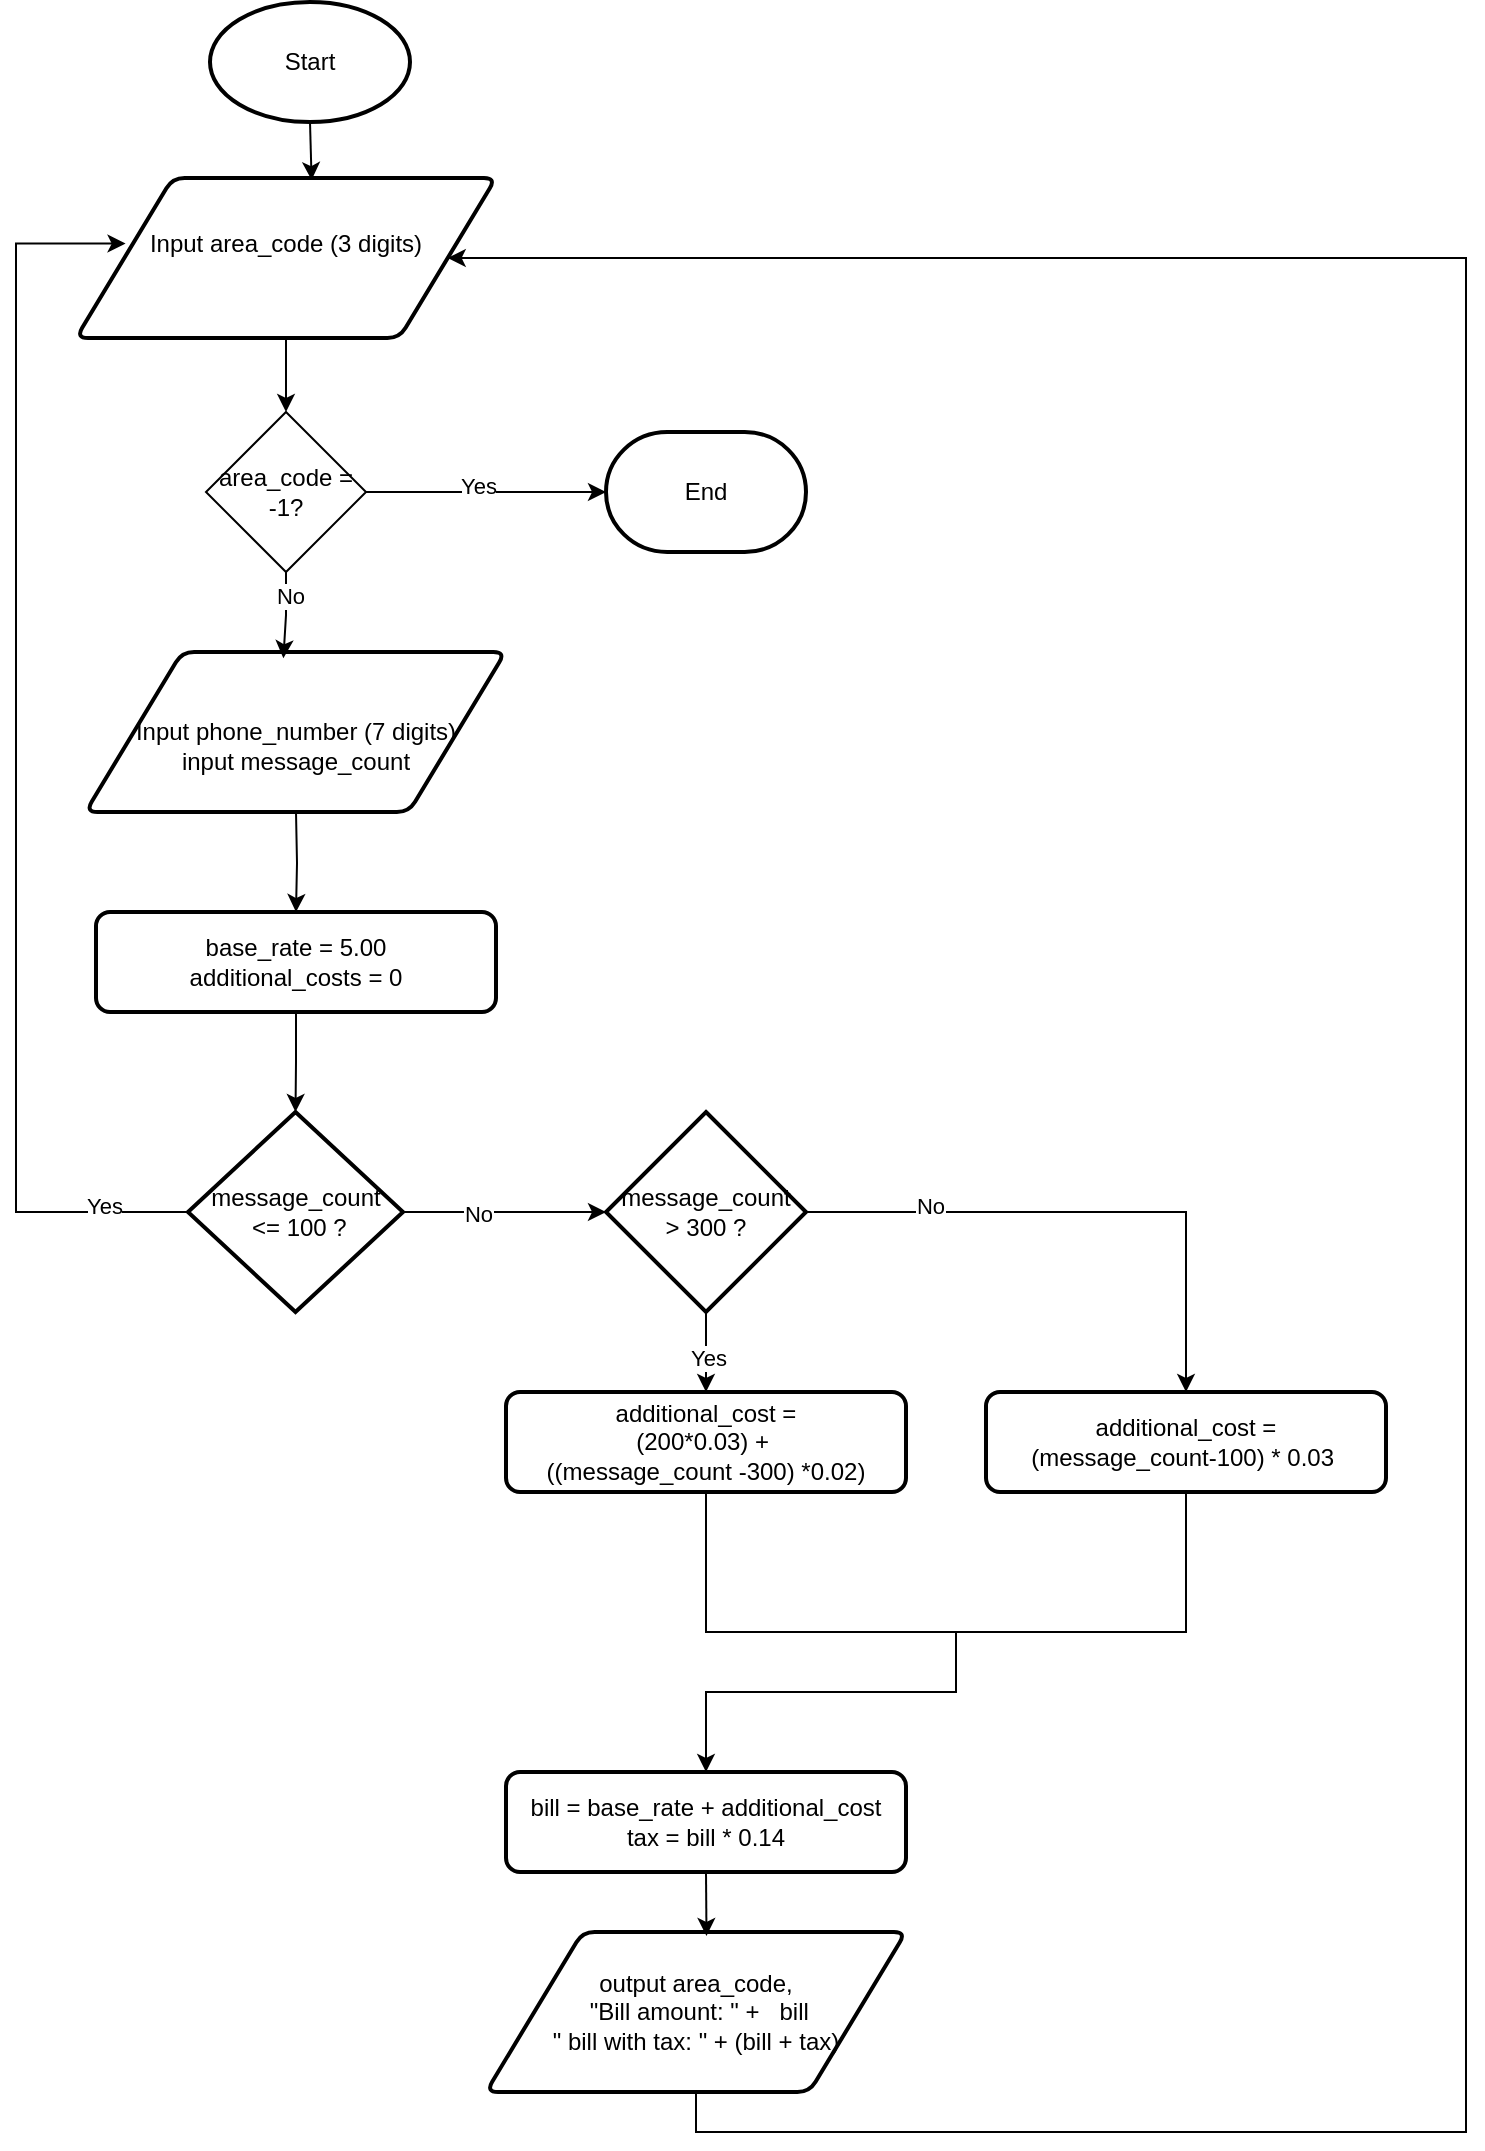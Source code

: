 <mxfile version="26.2.15">
  <diagram name="Page-1" id="yTx_vx-be0SLX69eL1uu">
    <mxGraphModel dx="1051" dy="1235" grid="1" gridSize="10" guides="1" tooltips="1" connect="1" arrows="1" fold="1" page="1" pageScale="1" pageWidth="850" pageHeight="1100" math="0" shadow="0">
      <root>
        <mxCell id="0" />
        <mxCell id="1" parent="0" />
        <mxCell id="gIEq8IxEI0WB7ZZO68Vi-1" value="Start" style="strokeWidth=2;html=1;shape=mxgraph.flowchart.start_1;whiteSpace=wrap;" vertex="1" parent="1">
          <mxGeometry x="127" y="5" width="100" height="60" as="geometry" />
        </mxCell>
        <mxCell id="gIEq8IxEI0WB7ZZO68Vi-18" style="edgeStyle=orthogonalEdgeStyle;rounded=0;orthogonalLoop=1;jettySize=auto;html=1;exitX=0.5;exitY=1;exitDx=0;exitDy=0;entryX=0.5;entryY=0;entryDx=0;entryDy=0;" edge="1" parent="1" target="gIEq8IxEI0WB7ZZO68Vi-3">
          <mxGeometry relative="1" as="geometry">
            <mxPoint x="170" y="410" as="sourcePoint" />
          </mxGeometry>
        </mxCell>
        <mxCell id="gIEq8IxEI0WB7ZZO68Vi-2" value="&lt;div&gt;&lt;br&gt;&lt;/div&gt;&lt;div&gt;Input phone_number (7 digits)&lt;/div&gt;&lt;div&gt;input message_count&lt;/div&gt;" style="shape=parallelogram;html=1;strokeWidth=2;perimeter=parallelogramPerimeter;whiteSpace=wrap;rounded=1;arcSize=12;size=0.23;" vertex="1" parent="1">
          <mxGeometry x="64.75" y="330" width="210" height="80" as="geometry" />
        </mxCell>
        <mxCell id="gIEq8IxEI0WB7ZZO68Vi-3" value="base_rate = 5.00&lt;div&gt;additional_costs = 0&lt;/div&gt;" style="rounded=1;whiteSpace=wrap;html=1;absoluteArcSize=1;arcSize=14;strokeWidth=2;" vertex="1" parent="1">
          <mxGeometry x="70" y="460" width="200" height="50" as="geometry" />
        </mxCell>
        <mxCell id="gIEq8IxEI0WB7ZZO68Vi-8" value="End" style="strokeWidth=2;html=1;shape=mxgraph.flowchart.terminator;whiteSpace=wrap;" vertex="1" parent="1">
          <mxGeometry x="325" y="220" width="100" height="60" as="geometry" />
        </mxCell>
        <mxCell id="gIEq8IxEI0WB7ZZO68Vi-20" value="message_count&lt;div&gt;&amp;nbsp;&amp;lt;=&amp;nbsp;&lt;span style=&quot;background-color: transparent; color: light-dark(rgb(0, 0, 0), rgb(255, 255, 255));&quot;&gt;100 ?&lt;/span&gt;&lt;/div&gt;" style="strokeWidth=2;html=1;shape=mxgraph.flowchart.decision;whiteSpace=wrap;" vertex="1" parent="1">
          <mxGeometry x="116" y="560" width="107.5" height="100" as="geometry" />
        </mxCell>
        <mxCell id="gIEq8IxEI0WB7ZZO68Vi-79" style="edgeStyle=orthogonalEdgeStyle;rounded=0;orthogonalLoop=1;jettySize=auto;html=1;exitX=0.5;exitY=1;exitDx=0;exitDy=0;entryX=1;entryY=0.5;entryDx=0;entryDy=0;" edge="1" parent="1" source="gIEq8IxEI0WB7ZZO68Vi-26" target="gIEq8IxEI0WB7ZZO68Vi-77">
          <mxGeometry relative="1" as="geometry">
            <mxPoint x="340" y="130" as="targetPoint" />
            <Array as="points">
              <mxPoint x="370" y="1070" />
              <mxPoint x="755" y="1070" />
              <mxPoint x="755" y="133" />
            </Array>
          </mxGeometry>
        </mxCell>
        <mxCell id="gIEq8IxEI0WB7ZZO68Vi-26" value="output area_code,&lt;div&gt;&amp;nbsp;&quot;Bill amount: &quot; +&amp;nbsp;&lt;span style=&quot;background-color: transparent; color: light-dark(rgb(0, 0, 0), rgb(255, 255, 255));&quot;&gt;&amp;nbsp; bill&lt;/span&gt;&lt;div&gt;&lt;div&gt;&quot; bill with tax: &quot; + (bill + tax)&lt;/div&gt;&lt;/div&gt;&lt;/div&gt;" style="shape=parallelogram;html=1;strokeWidth=2;perimeter=parallelogramPerimeter;whiteSpace=wrap;rounded=1;arcSize=12;size=0.23;" vertex="1" parent="1">
          <mxGeometry x="265" y="970" width="210" height="80" as="geometry" />
        </mxCell>
        <mxCell id="gIEq8IxEI0WB7ZZO68Vi-29" value="bill = base_rate + additional_cost&lt;div&gt;tax = bill * 0.14&lt;/div&gt;" style="rounded=1;whiteSpace=wrap;html=1;absoluteArcSize=1;arcSize=14;strokeWidth=2;" vertex="1" parent="1">
          <mxGeometry x="275" y="890" width="200" height="50" as="geometry" />
        </mxCell>
        <mxCell id="gIEq8IxEI0WB7ZZO68Vi-31" style="edgeStyle=orthogonalEdgeStyle;rounded=0;orthogonalLoop=1;jettySize=auto;html=1;exitX=0.5;exitY=1;exitDx=0;exitDy=0;entryX=0.5;entryY=0;entryDx=0;entryDy=0;entryPerimeter=0;" edge="1" parent="1" source="gIEq8IxEI0WB7ZZO68Vi-3" target="gIEq8IxEI0WB7ZZO68Vi-20">
          <mxGeometry relative="1" as="geometry" />
        </mxCell>
        <mxCell id="gIEq8IxEI0WB7ZZO68Vi-37" style="edgeStyle=orthogonalEdgeStyle;rounded=0;orthogonalLoop=1;jettySize=auto;html=1;exitX=0.5;exitY=1;exitDx=0;exitDy=0;exitPerimeter=0;entryX=0.5;entryY=0;entryDx=0;entryDy=0;" edge="1" parent="1" source="gIEq8IxEI0WB7ZZO68Vi-33" target="gIEq8IxEI0WB7ZZO68Vi-36">
          <mxGeometry relative="1" as="geometry" />
        </mxCell>
        <mxCell id="gIEq8IxEI0WB7ZZO68Vi-50" value="Yes" style="edgeLabel;html=1;align=center;verticalAlign=middle;resizable=0;points=[];" vertex="1" connectable="0" parent="gIEq8IxEI0WB7ZZO68Vi-37">
          <mxGeometry x="0.134" y="1" relative="1" as="geometry">
            <mxPoint as="offset" />
          </mxGeometry>
        </mxCell>
        <mxCell id="gIEq8IxEI0WB7ZZO68Vi-39" style="edgeStyle=orthogonalEdgeStyle;rounded=0;orthogonalLoop=1;jettySize=auto;html=1;exitX=1;exitY=0.5;exitDx=0;exitDy=0;exitPerimeter=0;" edge="1" parent="1" source="gIEq8IxEI0WB7ZZO68Vi-33" target="gIEq8IxEI0WB7ZZO68Vi-38">
          <mxGeometry relative="1" as="geometry" />
        </mxCell>
        <mxCell id="gIEq8IxEI0WB7ZZO68Vi-49" value="No" style="edgeLabel;html=1;align=center;verticalAlign=middle;resizable=0;points=[];" vertex="1" connectable="0" parent="gIEq8IxEI0WB7ZZO68Vi-39">
          <mxGeometry x="-0.562" y="3" relative="1" as="geometry">
            <mxPoint as="offset" />
          </mxGeometry>
        </mxCell>
        <mxCell id="gIEq8IxEI0WB7ZZO68Vi-33" value="message_count&lt;div&gt;&amp;gt; 300 ?&lt;/div&gt;" style="strokeWidth=2;html=1;shape=mxgraph.flowchart.decision;whiteSpace=wrap;" vertex="1" parent="1">
          <mxGeometry x="325" y="560" width="100" height="100" as="geometry" />
        </mxCell>
        <mxCell id="gIEq8IxEI0WB7ZZO68Vi-35" style="edgeStyle=orthogonalEdgeStyle;rounded=0;orthogonalLoop=1;jettySize=auto;html=1;exitX=1;exitY=0.5;exitDx=0;exitDy=0;exitPerimeter=0;entryX=0;entryY=0.5;entryDx=0;entryDy=0;entryPerimeter=0;" edge="1" parent="1" source="gIEq8IxEI0WB7ZZO68Vi-20" target="gIEq8IxEI0WB7ZZO68Vi-33">
          <mxGeometry relative="1" as="geometry">
            <Array as="points">
              <mxPoint x="295" y="610" />
              <mxPoint x="295" y="610" />
            </Array>
          </mxGeometry>
        </mxCell>
        <mxCell id="gIEq8IxEI0WB7ZZO68Vi-48" value="No" style="edgeLabel;html=1;align=center;verticalAlign=middle;resizable=0;points=[];" vertex="1" connectable="0" parent="gIEq8IxEI0WB7ZZO68Vi-35">
          <mxGeometry x="-0.271" y="-1" relative="1" as="geometry">
            <mxPoint as="offset" />
          </mxGeometry>
        </mxCell>
        <mxCell id="gIEq8IxEI0WB7ZZO68Vi-36" value="additional_cost =&lt;div&gt;(200*0.03) +&amp;nbsp;&lt;/div&gt;&lt;div&gt;((message_count -300) *0.02)&lt;/div&gt;" style="rounded=1;whiteSpace=wrap;html=1;absoluteArcSize=1;arcSize=14;strokeWidth=2;" vertex="1" parent="1">
          <mxGeometry x="275" y="700" width="200" height="50" as="geometry" />
        </mxCell>
        <mxCell id="gIEq8IxEI0WB7ZZO68Vi-38" value="additional_cost =&lt;div&gt;(message_count-100) * 0.03&amp;nbsp;&lt;/div&gt;" style="rounded=1;whiteSpace=wrap;html=1;absoluteArcSize=1;arcSize=14;strokeWidth=2;" vertex="1" parent="1">
          <mxGeometry x="515" y="700" width="200" height="50" as="geometry" />
        </mxCell>
        <mxCell id="gIEq8IxEI0WB7ZZO68Vi-72" style="edgeStyle=orthogonalEdgeStyle;rounded=0;orthogonalLoop=1;jettySize=auto;html=1;exitX=0.5;exitY=1;exitDx=0;exitDy=0;entryX=0.525;entryY=0.025;entryDx=0;entryDy=0;entryPerimeter=0;" edge="1" parent="1" source="gIEq8IxEI0WB7ZZO68Vi-29" target="gIEq8IxEI0WB7ZZO68Vi-26">
          <mxGeometry relative="1" as="geometry" />
        </mxCell>
        <mxCell id="gIEq8IxEI0WB7ZZO68Vi-74" value="" style="endArrow=none;html=1;rounded=0;exitX=0.5;exitY=1;exitDx=0;exitDy=0;entryX=0.5;entryY=1;entryDx=0;entryDy=0;" edge="1" parent="1" source="gIEq8IxEI0WB7ZZO68Vi-36" target="gIEq8IxEI0WB7ZZO68Vi-38">
          <mxGeometry width="50" height="50" relative="1" as="geometry">
            <mxPoint x="365" y="820" as="sourcePoint" />
            <mxPoint x="415" y="770" as="targetPoint" />
            <Array as="points">
              <mxPoint x="375" y="820" />
              <mxPoint x="615" y="820" />
            </Array>
          </mxGeometry>
        </mxCell>
        <mxCell id="gIEq8IxEI0WB7ZZO68Vi-76" value="area_code =&lt;div&gt;-1?&lt;/div&gt;" style="rhombus;whiteSpace=wrap;html=1;" vertex="1" parent="1">
          <mxGeometry x="125" y="210" width="80" height="80" as="geometry" />
        </mxCell>
        <mxCell id="gIEq8IxEI0WB7ZZO68Vi-83" style="edgeStyle=orthogonalEdgeStyle;rounded=0;orthogonalLoop=1;jettySize=auto;html=1;exitX=0.5;exitY=1;exitDx=0;exitDy=0;entryX=0.5;entryY=0;entryDx=0;entryDy=0;" edge="1" parent="1" source="gIEq8IxEI0WB7ZZO68Vi-77" target="gIEq8IxEI0WB7ZZO68Vi-76">
          <mxGeometry relative="1" as="geometry" />
        </mxCell>
        <mxCell id="gIEq8IxEI0WB7ZZO68Vi-77" value="Input area_code (3 digits)&lt;div&gt;&lt;br&gt;&lt;/div&gt;" style="shape=parallelogram;html=1;strokeWidth=2;perimeter=parallelogramPerimeter;whiteSpace=wrap;rounded=1;arcSize=12;size=0.23;" vertex="1" parent="1">
          <mxGeometry x="60" y="93" width="210" height="80" as="geometry" />
        </mxCell>
        <mxCell id="gIEq8IxEI0WB7ZZO68Vi-81" style="edgeStyle=orthogonalEdgeStyle;rounded=0;orthogonalLoop=1;jettySize=auto;html=1;exitX=1;exitY=0.5;exitDx=0;exitDy=0;entryX=0;entryY=0.5;entryDx=0;entryDy=0;entryPerimeter=0;" edge="1" parent="1" source="gIEq8IxEI0WB7ZZO68Vi-76" target="gIEq8IxEI0WB7ZZO68Vi-8">
          <mxGeometry relative="1" as="geometry" />
        </mxCell>
        <mxCell id="gIEq8IxEI0WB7ZZO68Vi-84" value="Yes" style="edgeLabel;html=1;align=center;verticalAlign=middle;resizable=0;points=[];" vertex="1" connectable="0" parent="gIEq8IxEI0WB7ZZO68Vi-81">
          <mxGeometry x="-0.079" y="3" relative="1" as="geometry">
            <mxPoint as="offset" />
          </mxGeometry>
        </mxCell>
        <mxCell id="gIEq8IxEI0WB7ZZO68Vi-82" style="edgeStyle=orthogonalEdgeStyle;rounded=0;orthogonalLoop=1;jettySize=auto;html=1;exitX=0.5;exitY=1;exitDx=0;exitDy=0;entryX=0.47;entryY=0.039;entryDx=0;entryDy=0;entryPerimeter=0;" edge="1" parent="1" source="gIEq8IxEI0WB7ZZO68Vi-76">
          <mxGeometry relative="1" as="geometry">
            <mxPoint x="163.7" y="333.12" as="targetPoint" />
          </mxGeometry>
        </mxCell>
        <mxCell id="gIEq8IxEI0WB7ZZO68Vi-85" value="No" style="edgeLabel;html=1;align=center;verticalAlign=middle;resizable=0;points=[];" vertex="1" connectable="0" parent="gIEq8IxEI0WB7ZZO68Vi-82">
          <mxGeometry x="-0.479" y="2" relative="1" as="geometry">
            <mxPoint as="offset" />
          </mxGeometry>
        </mxCell>
        <mxCell id="gIEq8IxEI0WB7ZZO68Vi-86" style="edgeStyle=orthogonalEdgeStyle;rounded=0;orthogonalLoop=1;jettySize=auto;html=1;exitX=0.5;exitY=1;exitDx=0;exitDy=0;exitPerimeter=0;entryX=0.561;entryY=0.013;entryDx=0;entryDy=0;entryPerimeter=0;" edge="1" parent="1" source="gIEq8IxEI0WB7ZZO68Vi-1" target="gIEq8IxEI0WB7ZZO68Vi-77">
          <mxGeometry relative="1" as="geometry" />
        </mxCell>
        <mxCell id="gIEq8IxEI0WB7ZZO68Vi-87" value="" style="endArrow=classic;html=1;rounded=0;entryX=0.5;entryY=0;entryDx=0;entryDy=0;" edge="1" parent="1" target="gIEq8IxEI0WB7ZZO68Vi-29">
          <mxGeometry width="50" height="50" relative="1" as="geometry">
            <mxPoint x="500" y="820" as="sourcePoint" />
            <mxPoint x="540" y="990" as="targetPoint" />
            <Array as="points">
              <mxPoint x="500" y="850" />
              <mxPoint x="375" y="850" />
            </Array>
          </mxGeometry>
        </mxCell>
        <mxCell id="gIEq8IxEI0WB7ZZO68Vi-88" style="edgeStyle=orthogonalEdgeStyle;rounded=0;orthogonalLoop=1;jettySize=auto;html=1;exitX=0;exitY=0.5;exitDx=0;exitDy=0;exitPerimeter=0;entryX=0.118;entryY=0.41;entryDx=0;entryDy=0;entryPerimeter=0;" edge="1" parent="1" source="gIEq8IxEI0WB7ZZO68Vi-20" target="gIEq8IxEI0WB7ZZO68Vi-77">
          <mxGeometry relative="1" as="geometry">
            <Array as="points">
              <mxPoint x="30" y="610" />
              <mxPoint x="30" y="126" />
            </Array>
          </mxGeometry>
        </mxCell>
        <mxCell id="gIEq8IxEI0WB7ZZO68Vi-89" value="Yes" style="edgeLabel;html=1;align=center;verticalAlign=middle;resizable=0;points=[];" vertex="1" connectable="0" parent="gIEq8IxEI0WB7ZZO68Vi-88">
          <mxGeometry x="-0.865" y="-3" relative="1" as="geometry">
            <mxPoint as="offset" />
          </mxGeometry>
        </mxCell>
      </root>
    </mxGraphModel>
  </diagram>
</mxfile>
